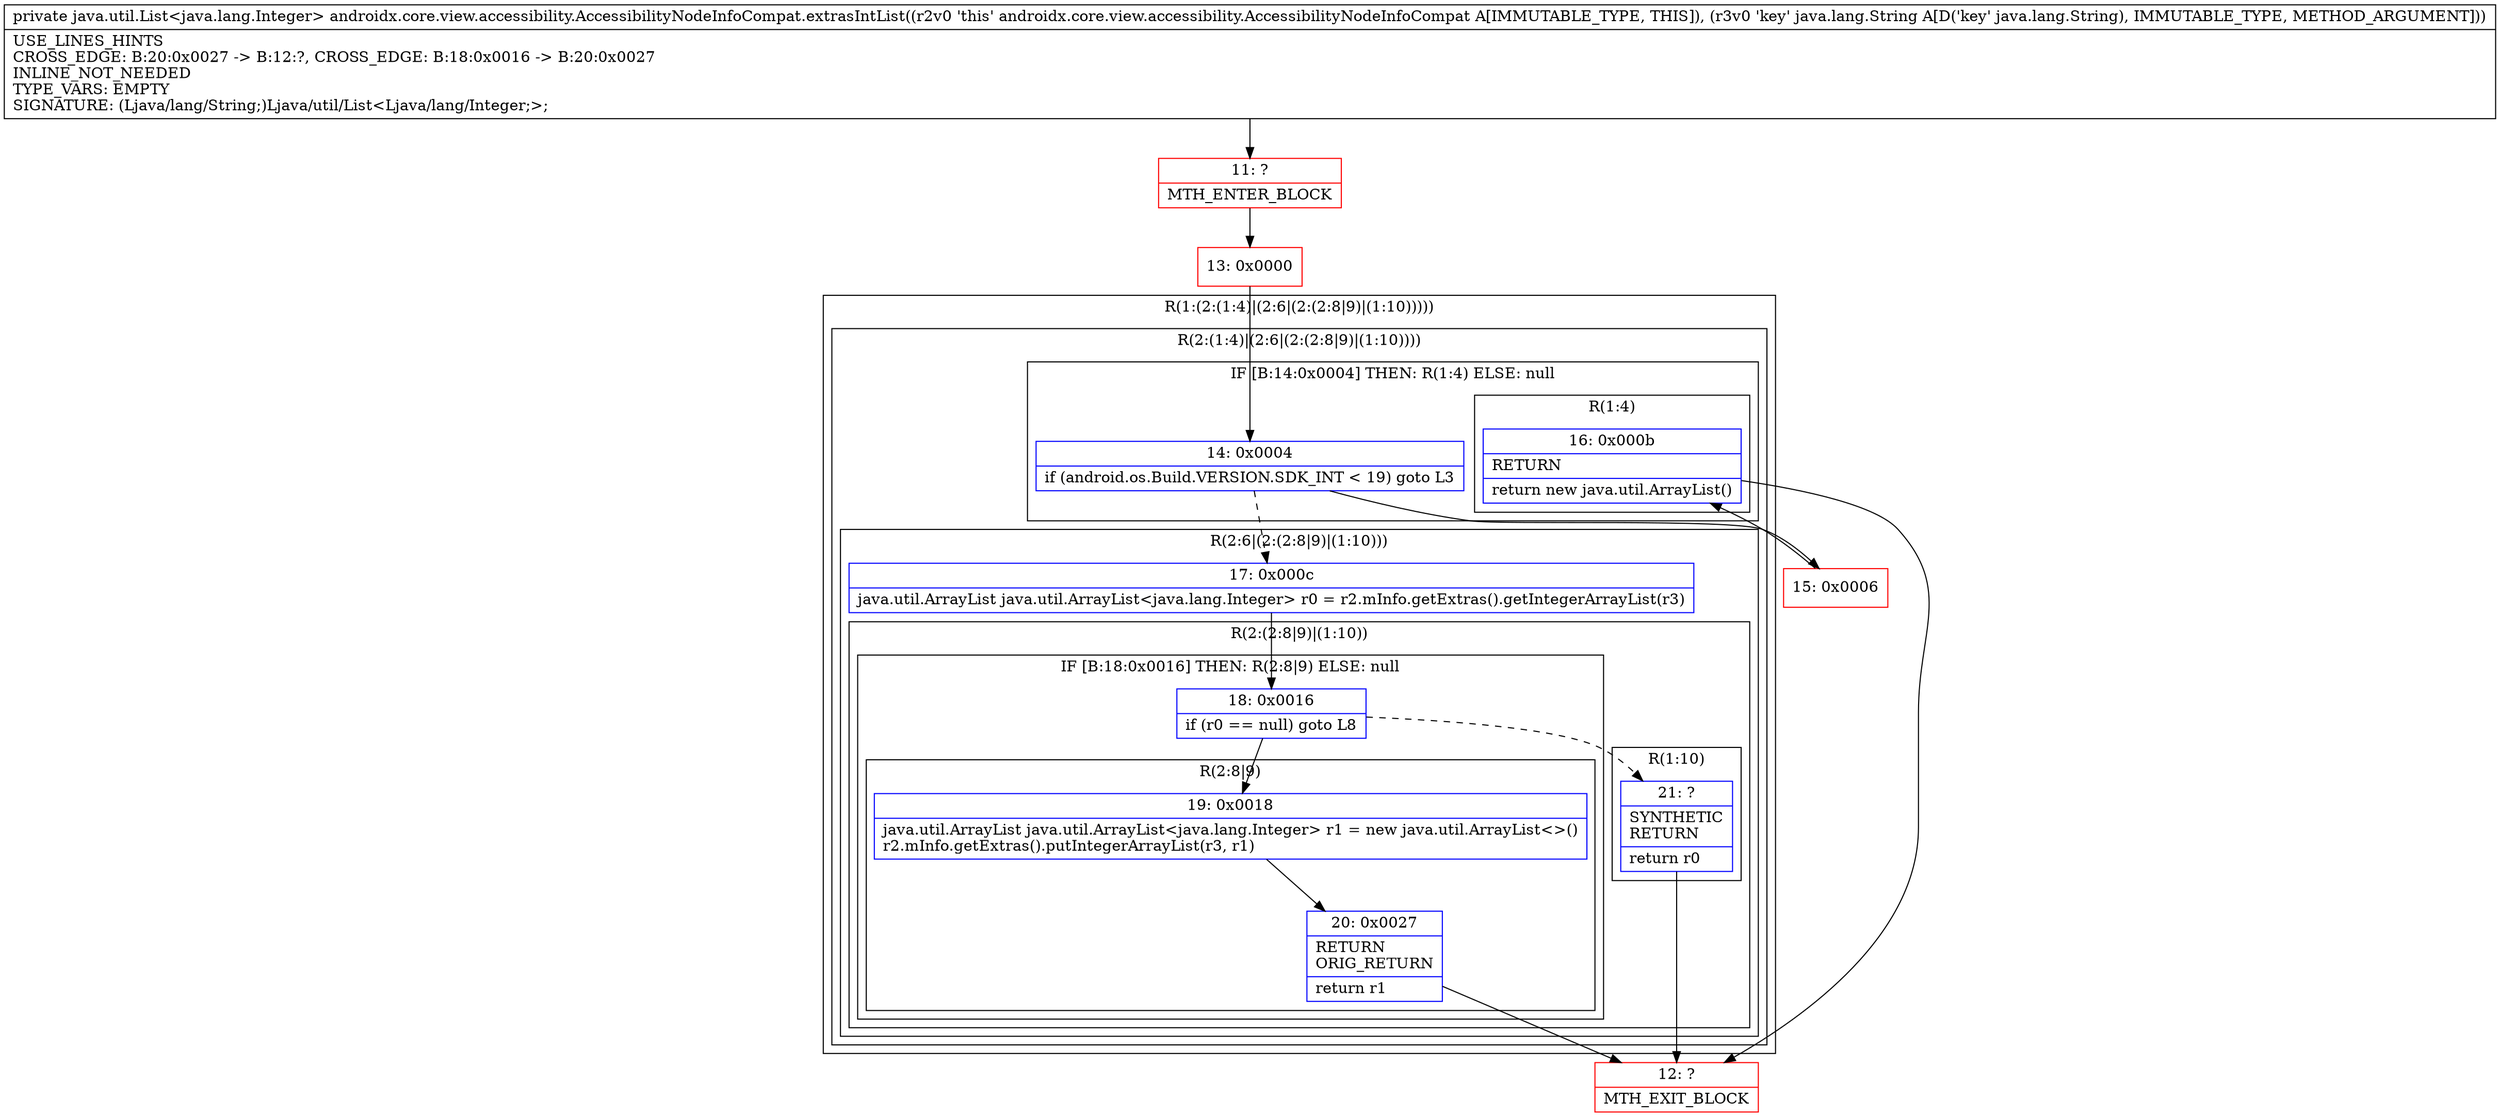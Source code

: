 digraph "CFG forandroidx.core.view.accessibility.AccessibilityNodeInfoCompat.extrasIntList(Ljava\/lang\/String;)Ljava\/util\/List;" {
subgraph cluster_Region_120364810 {
label = "R(1:(2:(1:4)|(2:6|(2:(2:8|9)|(1:10)))))";
node [shape=record,color=blue];
subgraph cluster_Region_1899313617 {
label = "R(2:(1:4)|(2:6|(2:(2:8|9)|(1:10))))";
node [shape=record,color=blue];
subgraph cluster_IfRegion_113591640 {
label = "IF [B:14:0x0004] THEN: R(1:4) ELSE: null";
node [shape=record,color=blue];
Node_14 [shape=record,label="{14\:\ 0x0004|if (android.os.Build.VERSION.SDK_INT \< 19) goto L3\l}"];
subgraph cluster_Region_2105132439 {
label = "R(1:4)";
node [shape=record,color=blue];
Node_16 [shape=record,label="{16\:\ 0x000b|RETURN\l|return new java.util.ArrayList()\l}"];
}
}
subgraph cluster_Region_1899501535 {
label = "R(2:6|(2:(2:8|9)|(1:10)))";
node [shape=record,color=blue];
Node_17 [shape=record,label="{17\:\ 0x000c|java.util.ArrayList java.util.ArrayList\<java.lang.Integer\> r0 = r2.mInfo.getExtras().getIntegerArrayList(r3)\l}"];
subgraph cluster_Region_516866557 {
label = "R(2:(2:8|9)|(1:10))";
node [shape=record,color=blue];
subgraph cluster_IfRegion_1062367369 {
label = "IF [B:18:0x0016] THEN: R(2:8|9) ELSE: null";
node [shape=record,color=blue];
Node_18 [shape=record,label="{18\:\ 0x0016|if (r0 == null) goto L8\l}"];
subgraph cluster_Region_1173683627 {
label = "R(2:8|9)";
node [shape=record,color=blue];
Node_19 [shape=record,label="{19\:\ 0x0018|java.util.ArrayList java.util.ArrayList\<java.lang.Integer\> r1 = new java.util.ArrayList\<\>()\lr2.mInfo.getExtras().putIntegerArrayList(r3, r1)\l}"];
Node_20 [shape=record,label="{20\:\ 0x0027|RETURN\lORIG_RETURN\l|return r1\l}"];
}
}
subgraph cluster_Region_35652126 {
label = "R(1:10)";
node [shape=record,color=blue];
Node_21 [shape=record,label="{21\:\ ?|SYNTHETIC\lRETURN\l|return r0\l}"];
}
}
}
}
}
Node_11 [shape=record,color=red,label="{11\:\ ?|MTH_ENTER_BLOCK\l}"];
Node_13 [shape=record,color=red,label="{13\:\ 0x0000}"];
Node_15 [shape=record,color=red,label="{15\:\ 0x0006}"];
Node_12 [shape=record,color=red,label="{12\:\ ?|MTH_EXIT_BLOCK\l}"];
MethodNode[shape=record,label="{private java.util.List\<java.lang.Integer\> androidx.core.view.accessibility.AccessibilityNodeInfoCompat.extrasIntList((r2v0 'this' androidx.core.view.accessibility.AccessibilityNodeInfoCompat A[IMMUTABLE_TYPE, THIS]), (r3v0 'key' java.lang.String A[D('key' java.lang.String), IMMUTABLE_TYPE, METHOD_ARGUMENT]))  | USE_LINES_HINTS\lCROSS_EDGE: B:20:0x0027 \-\> B:12:?, CROSS_EDGE: B:18:0x0016 \-\> B:20:0x0027\lINLINE_NOT_NEEDED\lTYPE_VARS: EMPTY\lSIGNATURE: (Ljava\/lang\/String;)Ljava\/util\/List\<Ljava\/lang\/Integer;\>;\l}"];
MethodNode -> Node_11;Node_14 -> Node_15;
Node_14 -> Node_17[style=dashed];
Node_16 -> Node_12;
Node_17 -> Node_18;
Node_18 -> Node_19;
Node_18 -> Node_21[style=dashed];
Node_19 -> Node_20;
Node_20 -> Node_12;
Node_21 -> Node_12;
Node_11 -> Node_13;
Node_13 -> Node_14;
Node_15 -> Node_16;
}

